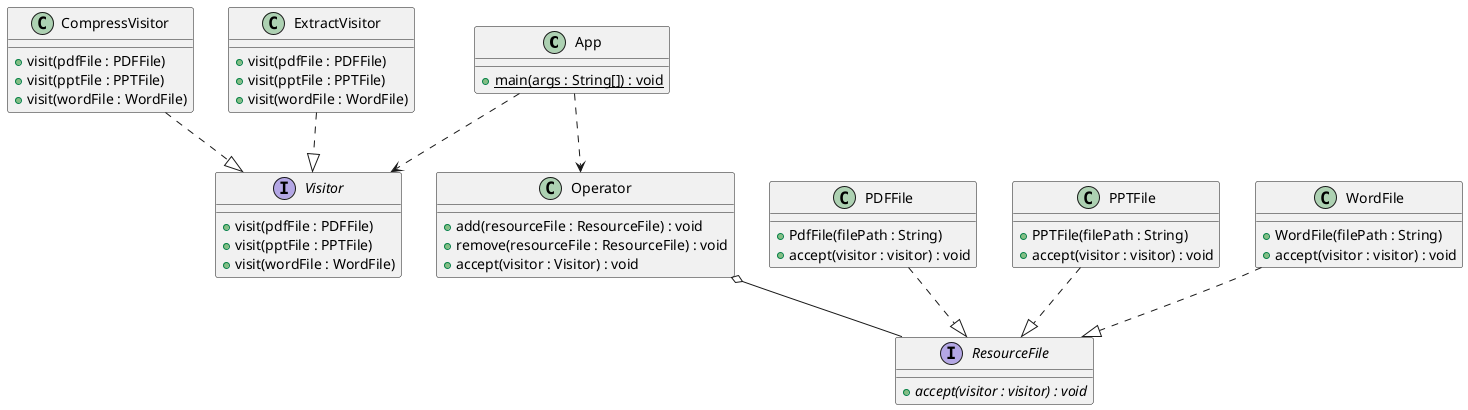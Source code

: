 @startuml

class App {
    + main(args : String[]) {static} : void
}

interface ResourceFile {
    + accept(visitor : visitor) {abstract} : void
}

class PDFFile {
    + PdfFile(filePath : String)
    + accept(visitor : visitor) : void
}

class PPTFile {
    + PPTFile(filePath : String)
    + accept(visitor : visitor) : void
}

class WordFile {
    + WordFile(filePath : String)
    + accept(visitor : visitor) : void
}

interface Visitor {
    + visit(pdfFile : PDFFile)
    + visit(pptFile : PPTFile)
    + visit(wordFile : WordFile)
}

class CompressVisitor {
    + visit(pdfFile : PDFFile)
    + visit(pptFile : PPTFile)
    + visit(wordFile : WordFile)
}

class ExtractVisitor {
    + visit(pdfFile : PDFFile)
    + visit(pptFile : PPTFile)
    + visit(wordFile : WordFile)
}

class Operator {
    + add(resourceFile : ResourceFile) : void
    + remove(resourceFile : ResourceFile) : void
    + accept(visitor : Visitor) : void
}

PDFFile ..|> ResourceFile
PPTFile ..|> ResourceFile
WordFile ..|> ResourceFile

ExtractVisitor ..|> Visitor
CompressVisitor ..|> Visitor

Operator o-- ResourceFile
App ..> Operator
App ..> Visitor

@enduml